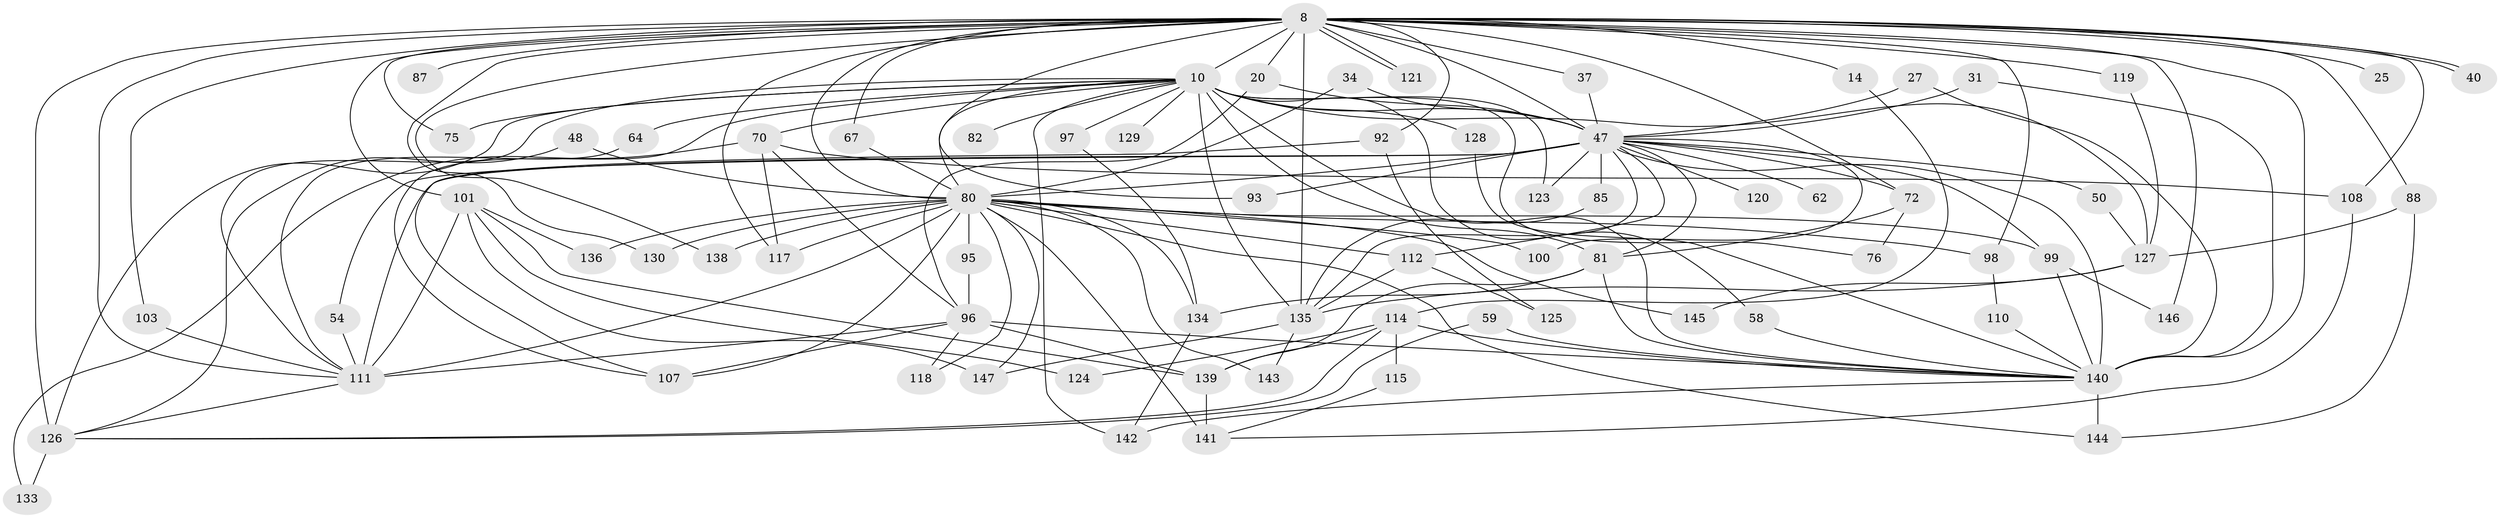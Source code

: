// original degree distribution, {16: 0.006802721088435374, 18: 0.006802721088435374, 11: 0.006802721088435374, 19: 0.006802721088435374, 24: 0.006802721088435374, 22: 0.006802721088435374, 39: 0.006802721088435374, 40: 0.006802721088435374, 20: 0.006802721088435374, 23: 0.006802721088435374, 3: 0.17687074829931973, 10: 0.006802721088435374, 7: 0.02040816326530612, 5: 0.08843537414965986, 12: 0.006802721088435374, 4: 0.08843537414965986, 2: 0.5306122448979592, 6: 0.013605442176870748}
// Generated by graph-tools (version 1.1) at 2025/45/03/09/25 04:45:00]
// undirected, 73 vertices, 156 edges
graph export_dot {
graph [start="1"]
  node [color=gray90,style=filled];
  8 [super="+7"];
  10 [super="+9"];
  14;
  20;
  25;
  27 [super="+24"];
  31;
  34;
  37;
  40;
  47 [super="+11+6"];
  48;
  50;
  54;
  58;
  59;
  62;
  64;
  67;
  70 [super="+43"];
  72 [super="+18"];
  75 [super="+42"];
  76;
  80 [super="+41+53"];
  81 [super="+36+32"];
  82;
  85;
  87;
  88 [super="+77"];
  92 [super="+74"];
  93;
  95;
  96 [super="+33+39"];
  97;
  98 [super="+26+61"];
  99 [super="+46"];
  100;
  101 [super="+38+73"];
  103;
  107 [super="+105"];
  108 [super="+56"];
  110;
  111 [super="+68+3"];
  112 [super="+78"];
  114 [super="+104"];
  115;
  117 [super="+113"];
  118;
  119;
  120;
  121;
  123;
  124;
  125;
  126 [super="+22+63+66"];
  127 [super="+30"];
  128 [super="+29"];
  129;
  130;
  133;
  134 [super="+57+49"];
  135 [super="+35+79+131"];
  136;
  138;
  139 [super="+106+137"];
  140 [super="+44+90+122+91"];
  141 [super="+109"];
  142 [super="+86"];
  143;
  144 [super="+52"];
  145;
  146;
  147 [super="+132"];
  8 -- 10 [weight=4];
  8 -- 14 [weight=2];
  8 -- 20;
  8 -- 25 [weight=2];
  8 -- 37;
  8 -- 40;
  8 -- 40;
  8 -- 87 [weight=2];
  8 -- 98 [weight=3];
  8 -- 103;
  8 -- 119;
  8 -- 121;
  8 -- 121;
  8 -- 126 [weight=5];
  8 -- 138;
  8 -- 146;
  8 -- 130;
  8 -- 67;
  8 -- 135 [weight=5];
  8 -- 72 [weight=2];
  8 -- 80 [weight=6];
  8 -- 92 [weight=2];
  8 -- 93;
  8 -- 108 [weight=2];
  8 -- 101 [weight=3];
  8 -- 47 [weight=5];
  8 -- 75;
  8 -- 111 [weight=5];
  8 -- 88;
  8 -- 140 [weight=10];
  8 -- 117;
  10 -- 70 [weight=2];
  10 -- 75;
  10 -- 76;
  10 -- 82 [weight=2];
  10 -- 97;
  10 -- 107;
  10 -- 128 [weight=2];
  10 -- 129 [weight=2];
  10 -- 64;
  10 -- 81;
  10 -- 58;
  10 -- 123;
  10 -- 127 [weight=2];
  10 -- 135 [weight=2];
  10 -- 126;
  10 -- 47 [weight=5];
  10 -- 140 [weight=2];
  10 -- 111 [weight=4];
  10 -- 80 [weight=4];
  10 -- 142;
  14 -- 114;
  20 -- 96;
  20 -- 47;
  27 -- 47 [weight=2];
  27 -- 140 [weight=2];
  31 -- 47;
  31 -- 140;
  34 -- 47;
  34 -- 80;
  37 -- 47;
  47 -- 112;
  47 -- 72;
  47 -- 81;
  47 -- 85;
  47 -- 93;
  47 -- 100;
  47 -- 50;
  47 -- 54;
  47 -- 120 [weight=2];
  47 -- 123;
  47 -- 62 [weight=2];
  47 -- 111 [weight=4];
  47 -- 80 [weight=5];
  47 -- 135;
  47 -- 140;
  47 -- 99;
  48 -- 126;
  48 -- 80;
  50 -- 127;
  54 -- 111;
  58 -- 140;
  59 -- 126;
  59 -- 140;
  64 -- 111;
  67 -- 80;
  70 -- 133;
  70 -- 117;
  70 -- 108;
  70 -- 96;
  72 -- 76;
  72 -- 81;
  80 -- 136;
  80 -- 111 [weight=6];
  80 -- 130;
  80 -- 134 [weight=2];
  80 -- 138;
  80 -- 141 [weight=2];
  80 -- 143;
  80 -- 144;
  80 -- 145;
  80 -- 95;
  80 -- 98;
  80 -- 100;
  80 -- 118;
  80 -- 147;
  80 -- 99 [weight=3];
  80 -- 117;
  80 -- 112;
  80 -- 107;
  81 -- 134 [weight=2];
  81 -- 140;
  81 -- 139;
  85 -- 135;
  88 -- 144;
  88 -- 127;
  92 -- 125;
  92 -- 107;
  95 -- 96;
  96 -- 118;
  96 -- 111 [weight=2];
  96 -- 140;
  96 -- 139;
  96 -- 107;
  97 -- 134;
  98 -- 110;
  99 -- 140 [weight=2];
  99 -- 146;
  101 -- 124;
  101 -- 136;
  101 -- 111;
  101 -- 147;
  101 -- 139;
  103 -- 111;
  108 -- 141;
  110 -- 140;
  111 -- 126;
  112 -- 125;
  112 -- 135;
  114 -- 140 [weight=2];
  114 -- 139 [weight=2];
  114 -- 115;
  114 -- 124;
  114 -- 126;
  115 -- 141;
  119 -- 127;
  126 -- 133;
  127 -- 145;
  127 -- 135;
  128 -- 140;
  134 -- 142;
  135 -- 147;
  135 -- 143;
  139 -- 141;
  140 -- 144 [weight=2];
  140 -- 142;
}
